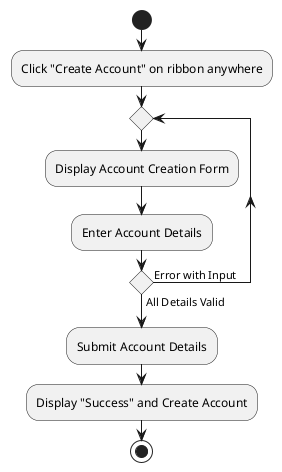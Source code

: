 @startuml US-0? - Account Creation  Activity

start
:Click "Create Account" on ribbon anywhere;
repeat
    :Display Account Creation Form;
    :Enter Account Details;
repeat while () is (Error with Input) not (All Details Valid)
:Submit Account Details;
:Display "Success" and Create Account;
stop
@enduml